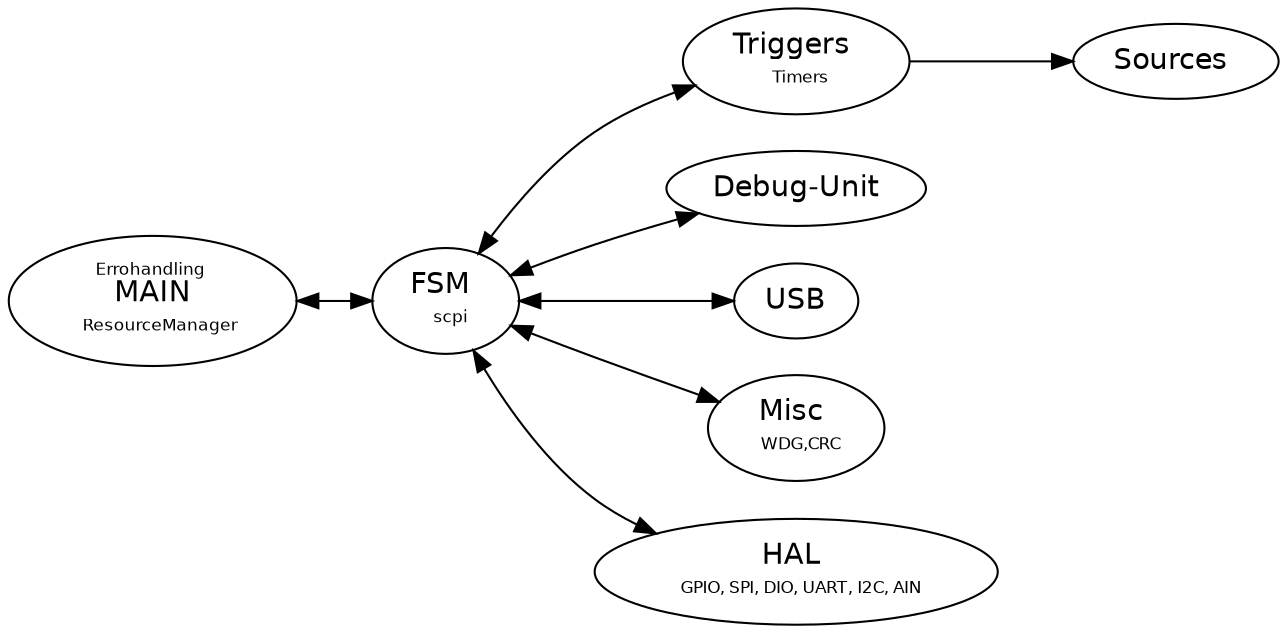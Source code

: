 digraph Layers
{
	
		# splines = ortho
	# node 		[style = rounded, shape = box]
	rankdir = LR;
	graph [fontname = "helvetica"];
	node [fontname = "helvetica"];
	edge [fontname = "helvetica"];

	main	[label=<
		<FONT POINT-SIZE="8">Errohandling </FONT><br/> 
		MAIN <br/> 
		<FONT POINT-SIZE="8"> ResourceManager</FONT>>]
	trig    [label=<Triggers <br/> <FONT POINT-SIZE="8">Timers</FONT>>]
	sour    [label=<Sources >]
	dbg     [label=<Debug-Unit>]
	// syst    [label=<System <br/> <FONT POINT-SIZE="8">WDG,CRC</FONT>>]
	fsm     [label=<FSM <br/> <FONT POINT-SIZE="8">scpi</FONT>>]
	usb     [label=<USB>]
	misc    [label=<Misc <br/> <FONT POINT-SIZE="8">WDG,CRC</FONT>>]
	hal    [label=<HAL <br/> <FONT POINT-SIZE="8">GPIO, SPI, DIO, UART, I2C, AIN</FONT>>]
	
	fsm -> trig [dir=both]
    trig -> sour
	// fsm -> syst [dir=both]
	main->fsm [dir=both]
	fsm -> usb [dir=both]
	fsm -> misc [dir=both]
	fsm -> hal [dir=both]
	fsm -> dbg  [dir=both]

}